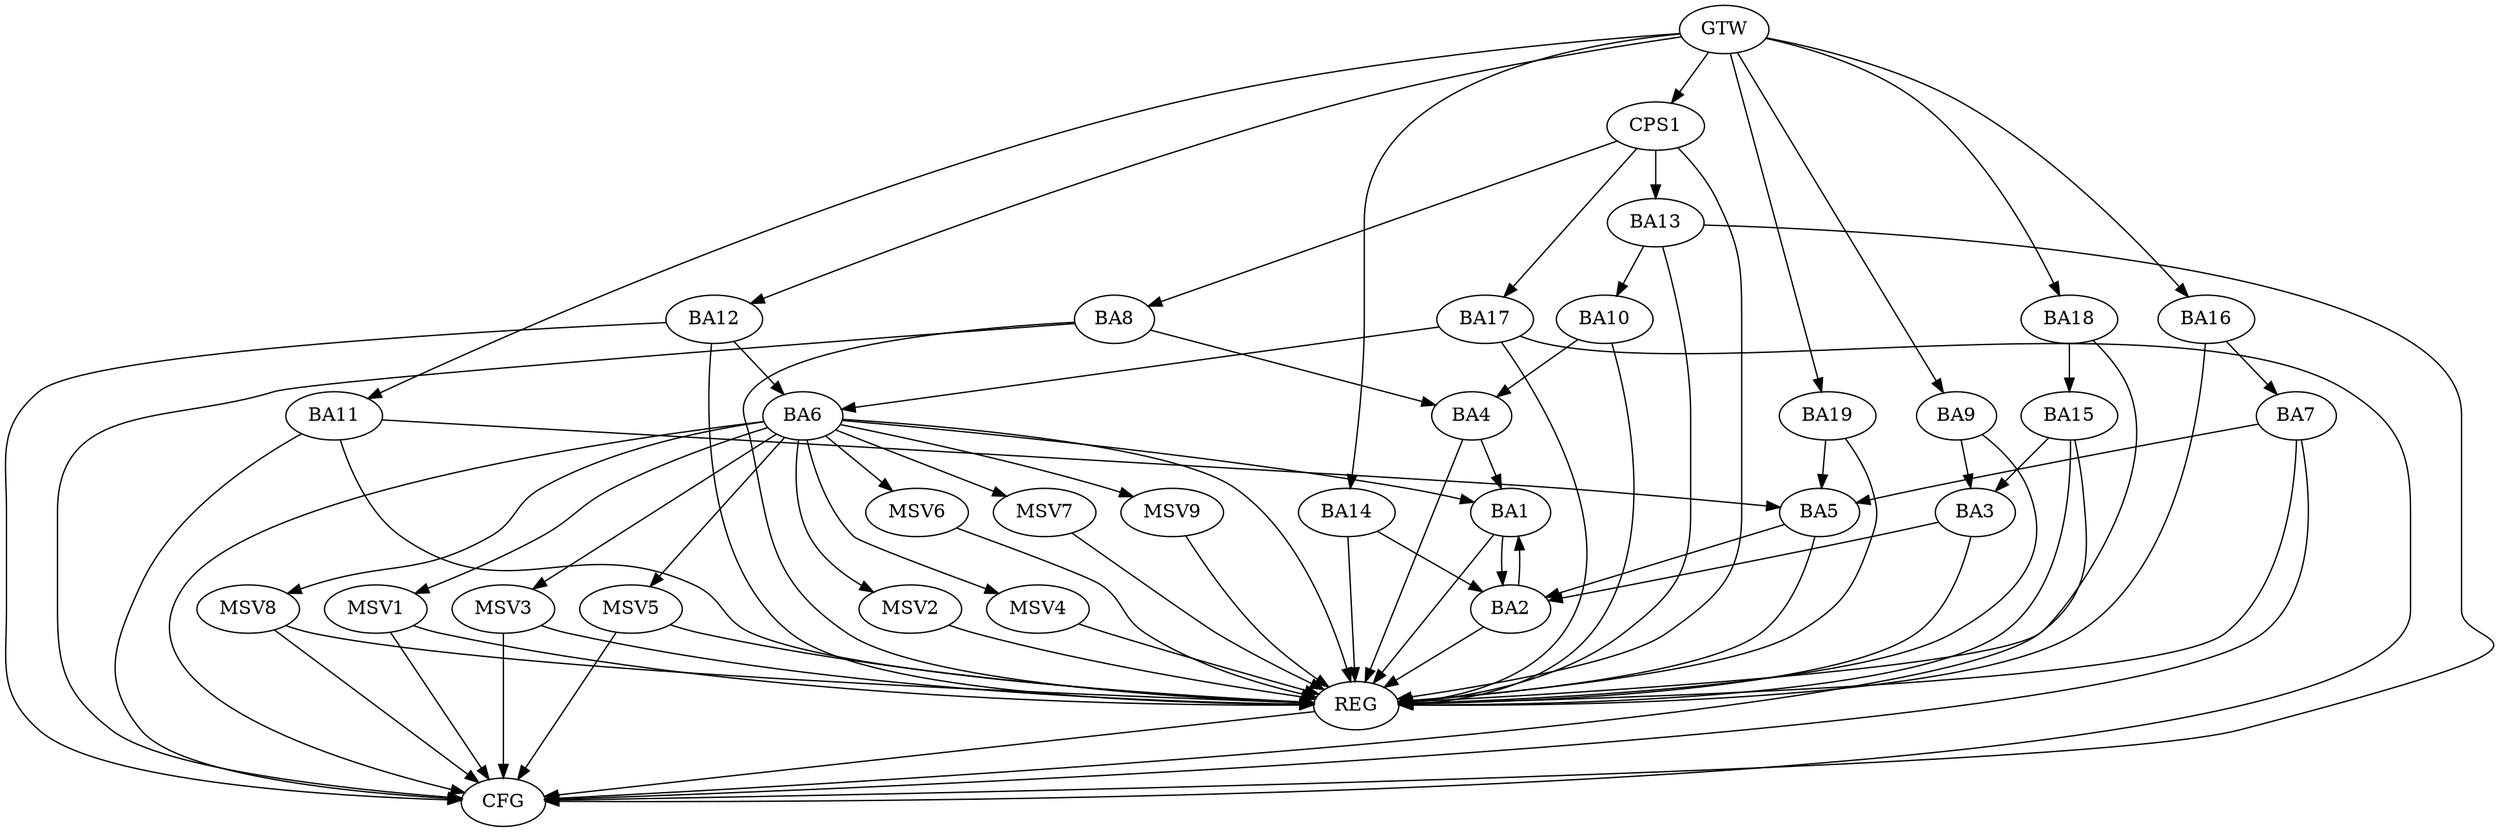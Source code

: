 strict digraph G {
  BA1 [ label="BA1" ];
  BA2 [ label="BA2" ];
  BA3 [ label="BA3" ];
  BA4 [ label="BA4" ];
  BA5 [ label="BA5" ];
  BA6 [ label="BA6" ];
  BA7 [ label="BA7" ];
  BA8 [ label="BA8" ];
  BA9 [ label="BA9" ];
  BA10 [ label="BA10" ];
  BA11 [ label="BA11" ];
  BA12 [ label="BA12" ];
  BA13 [ label="BA13" ];
  BA14 [ label="BA14" ];
  BA15 [ label="BA15" ];
  BA16 [ label="BA16" ];
  BA17 [ label="BA17" ];
  BA18 [ label="BA18" ];
  BA19 [ label="BA19" ];
  CPS1 [ label="CPS1" ];
  GTW [ label="GTW" ];
  REG [ label="REG" ];
  CFG [ label="CFG" ];
  MSV1 [ label="MSV1" ];
  MSV2 [ label="MSV2" ];
  MSV3 [ label="MSV3" ];
  MSV4 [ label="MSV4" ];
  MSV5 [ label="MSV5" ];
  MSV6 [ label="MSV6" ];
  MSV7 [ label="MSV7" ];
  MSV8 [ label="MSV8" ];
  MSV9 [ label="MSV9" ];
  BA1 -> BA2;
  BA2 -> BA1;
  BA3 -> BA2;
  BA4 -> BA1;
  BA5 -> BA2;
  BA6 -> BA1;
  BA7 -> BA5;
  BA8 -> BA4;
  BA9 -> BA3;
  BA10 -> BA4;
  BA11 -> BA5;
  BA12 -> BA6;
  BA13 -> BA10;
  BA14 -> BA2;
  BA15 -> BA3;
  BA16 -> BA7;
  BA17 -> BA6;
  BA18 -> BA15;
  BA19 -> BA5;
  CPS1 -> BA13;
  CPS1 -> BA8;
  CPS1 -> BA17;
  GTW -> BA9;
  GTW -> BA11;
  GTW -> BA12;
  GTW -> BA14;
  GTW -> BA16;
  GTW -> BA18;
  GTW -> BA19;
  GTW -> CPS1;
  BA1 -> REG;
  BA2 -> REG;
  BA3 -> REG;
  BA4 -> REG;
  BA5 -> REG;
  BA6 -> REG;
  BA7 -> REG;
  BA8 -> REG;
  BA9 -> REG;
  BA10 -> REG;
  BA11 -> REG;
  BA12 -> REG;
  BA13 -> REG;
  BA14 -> REG;
  BA15 -> REG;
  BA16 -> REG;
  BA17 -> REG;
  BA18 -> REG;
  BA19 -> REG;
  CPS1 -> REG;
  BA17 -> CFG;
  BA15 -> CFG;
  BA12 -> CFG;
  BA11 -> CFG;
  BA8 -> CFG;
  BA13 -> CFG;
  BA6 -> CFG;
  BA7 -> CFG;
  REG -> CFG;
  BA6 -> MSV1;
  MSV1 -> REG;
  MSV1 -> CFG;
  BA6 -> MSV2;
  MSV2 -> REG;
  BA6 -> MSV3;
  MSV3 -> REG;
  MSV3 -> CFG;
  BA6 -> MSV4;
  BA6 -> MSV5;
  MSV4 -> REG;
  MSV5 -> REG;
  MSV5 -> CFG;
  BA6 -> MSV6;
  MSV6 -> REG;
  BA6 -> MSV7;
  MSV7 -> REG;
  BA6 -> MSV8;
  BA6 -> MSV9;
  MSV8 -> REG;
  MSV8 -> CFG;
  MSV9 -> REG;
}
